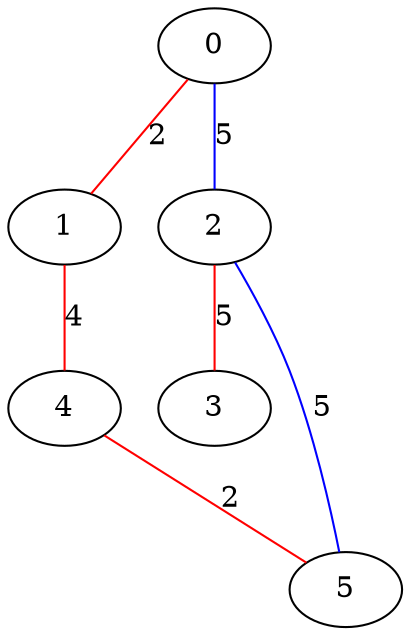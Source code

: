 graph G {
0;
1;
2;
3;
4;
5;
0--1  [color=red, label=2, weight=2];
0--2  [color=blue, label=5, weight=5];
2--3  [color=red, label=5, weight=5];
1--4  [color=red, label=4, weight=4];
2--5  [color=blue, label=5, weight=5];
4--5  [color=red, label=2, weight=2];
}
